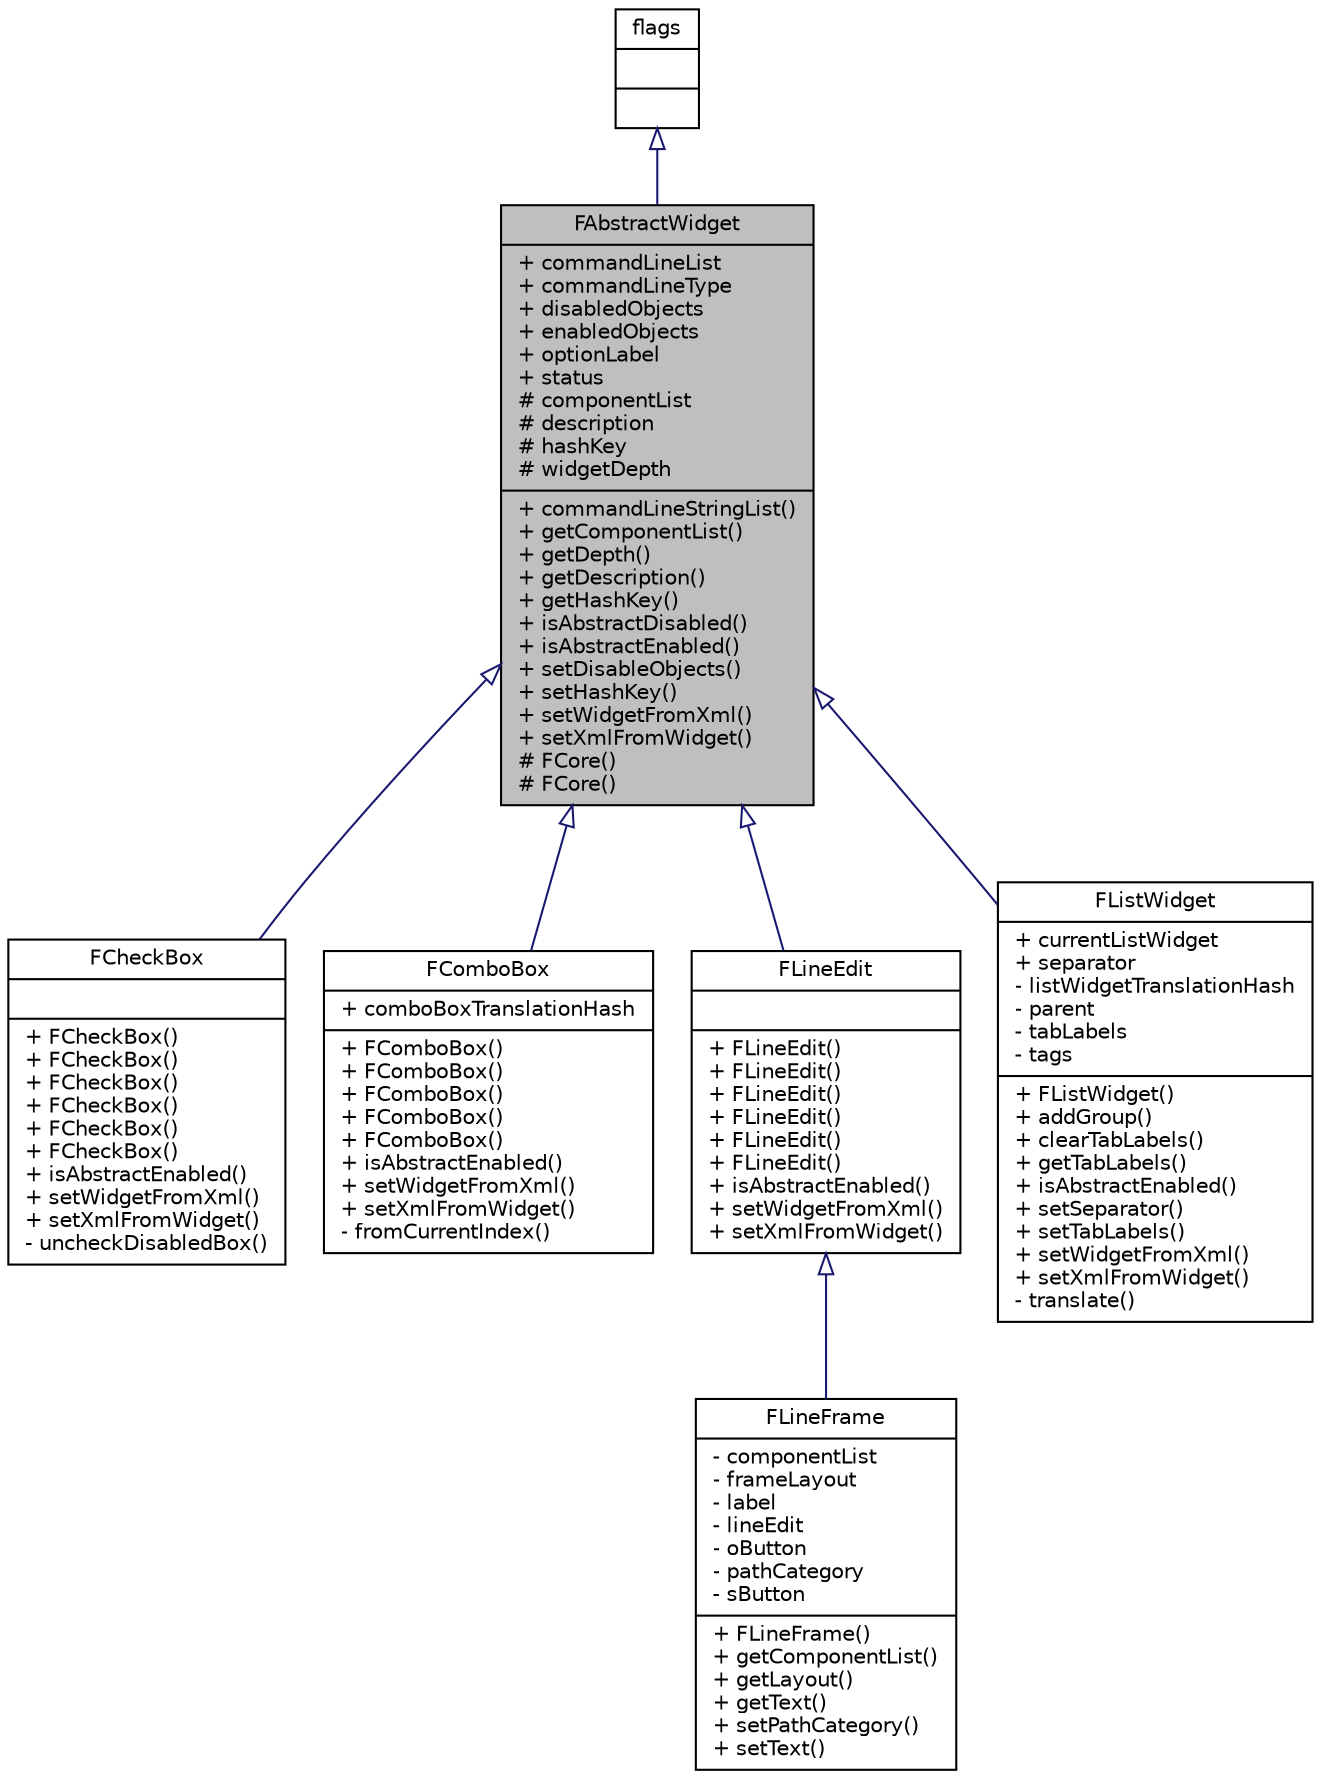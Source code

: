 digraph "FAbstractWidget"
{
 // INTERACTIVE_SVG=YES
  edge [fontname="Helvetica",fontsize="10",labelfontname="Helvetica",labelfontsize="10"];
  node [fontname="Helvetica",fontsize="10",shape=record];
  Node0 [label="{FAbstractWidget\n|+ commandLineList\l+ commandLineType\l+ disabledObjects\l+ enabledObjects\l+ optionLabel\l+ status\l# componentList\l# description\l# hashKey\l# widgetDepth\l|+ commandLineStringList()\l+ getComponentList()\l+ getDepth()\l+ getDescription()\l+ getHashKey()\l+ isAbstractDisabled()\l+ isAbstractEnabled()\l+ setDisableObjects()\l+ setHashKey()\l+ setWidgetFromXml()\l+ setXmlFromWidget()\l# FCore()\l# FCore()\l}",height=0.2,width=0.4,color="black", fillcolor="grey75", style="filled", fontcolor="black"];
  Node1 -> Node0 [dir="back",color="midnightblue",fontsize="10",style="solid",arrowtail="onormal",fontname="Helvetica"];
  Node1 [label="{flags\n||}",height=0.2,width=0.4,color="black", fillcolor="white", style="filled",URL="$classflags.html"];
  Node0 -> Node2 [dir="back",color="midnightblue",fontsize="10",style="solid",arrowtail="onormal",fontname="Helvetica"];
  Node2 [label="{FCheckBox\n||+ FCheckBox()\l+ FCheckBox()\l+ FCheckBox()\l+ FCheckBox()\l+ FCheckBox()\l+ FCheckBox()\l+ isAbstractEnabled()\l+ setWidgetFromXml()\l+ setXmlFromWidget()\l- uncheckDisabledBox()\l}",height=0.2,width=0.4,color="black", fillcolor="white", style="filled",URL="$class_f_check_box.html"];
  Node0 -> Node3 [dir="back",color="midnightblue",fontsize="10",style="solid",arrowtail="onormal",fontname="Helvetica"];
  Node3 [label="{FComboBox\n|+ comboBoxTranslationHash\l|+ FComboBox()\l+ FComboBox()\l+ FComboBox()\l+ FComboBox()\l+ FComboBox()\l+ isAbstractEnabled()\l+ setWidgetFromXml()\l+ setXmlFromWidget()\l- fromCurrentIndex()\l}",height=0.2,width=0.4,color="black", fillcolor="white", style="filled",URL="$class_f_combo_box.html"];
  Node0 -> Node4 [dir="back",color="midnightblue",fontsize="10",style="solid",arrowtail="onormal",fontname="Helvetica"];
  Node4 [label="{FLineEdit\n||+ FLineEdit()\l+ FLineEdit()\l+ FLineEdit()\l+ FLineEdit()\l+ FLineEdit()\l+ FLineEdit()\l+ isAbstractEnabled()\l+ setWidgetFromXml()\l+ setXmlFromWidget()\l}",height=0.2,width=0.4,color="black", fillcolor="white", style="filled",URL="$class_f_line_edit.html"];
  Node4 -> Node5 [dir="back",color="midnightblue",fontsize="10",style="solid",arrowtail="onormal",fontname="Helvetica"];
  Node5 [label="{FLineFrame\n|- componentList\l- frameLayout\l- label\l- lineEdit\l- oButton\l- pathCategory\l- sButton\l|+ FLineFrame()\l+ getComponentList()\l+ getLayout()\l+ getText()\l+ setPathCategory()\l+ setText()\l}",height=0.2,width=0.4,color="black", fillcolor="white", style="filled",URL="$class_f_line_frame.html",tooltip="Ligne de saisie de texte FLineEdit enrichie de fonctionnalités. "];
  Node0 -> Node6 [dir="back",color="midnightblue",fontsize="10",style="solid",arrowtail="onormal",fontname="Helvetica"];
  Node6 [label="{FListWidget\n|+ currentListWidget\l+ separator\l- listWidgetTranslationHash\l- parent\l- tabLabels\l- tags\l|+ FListWidget()\l+ addGroup()\l+ clearTabLabels()\l+ getTabLabels()\l+ isAbstractEnabled()\l+ setSeparator()\l+ setTabLabels()\l+ setWidgetFromXml()\l+ setXmlFromWidget()\l- translate()\l}",height=0.2,width=0.4,color="black", fillcolor="white", style="filled",URL="$class_f_list_widget.html"];
}
